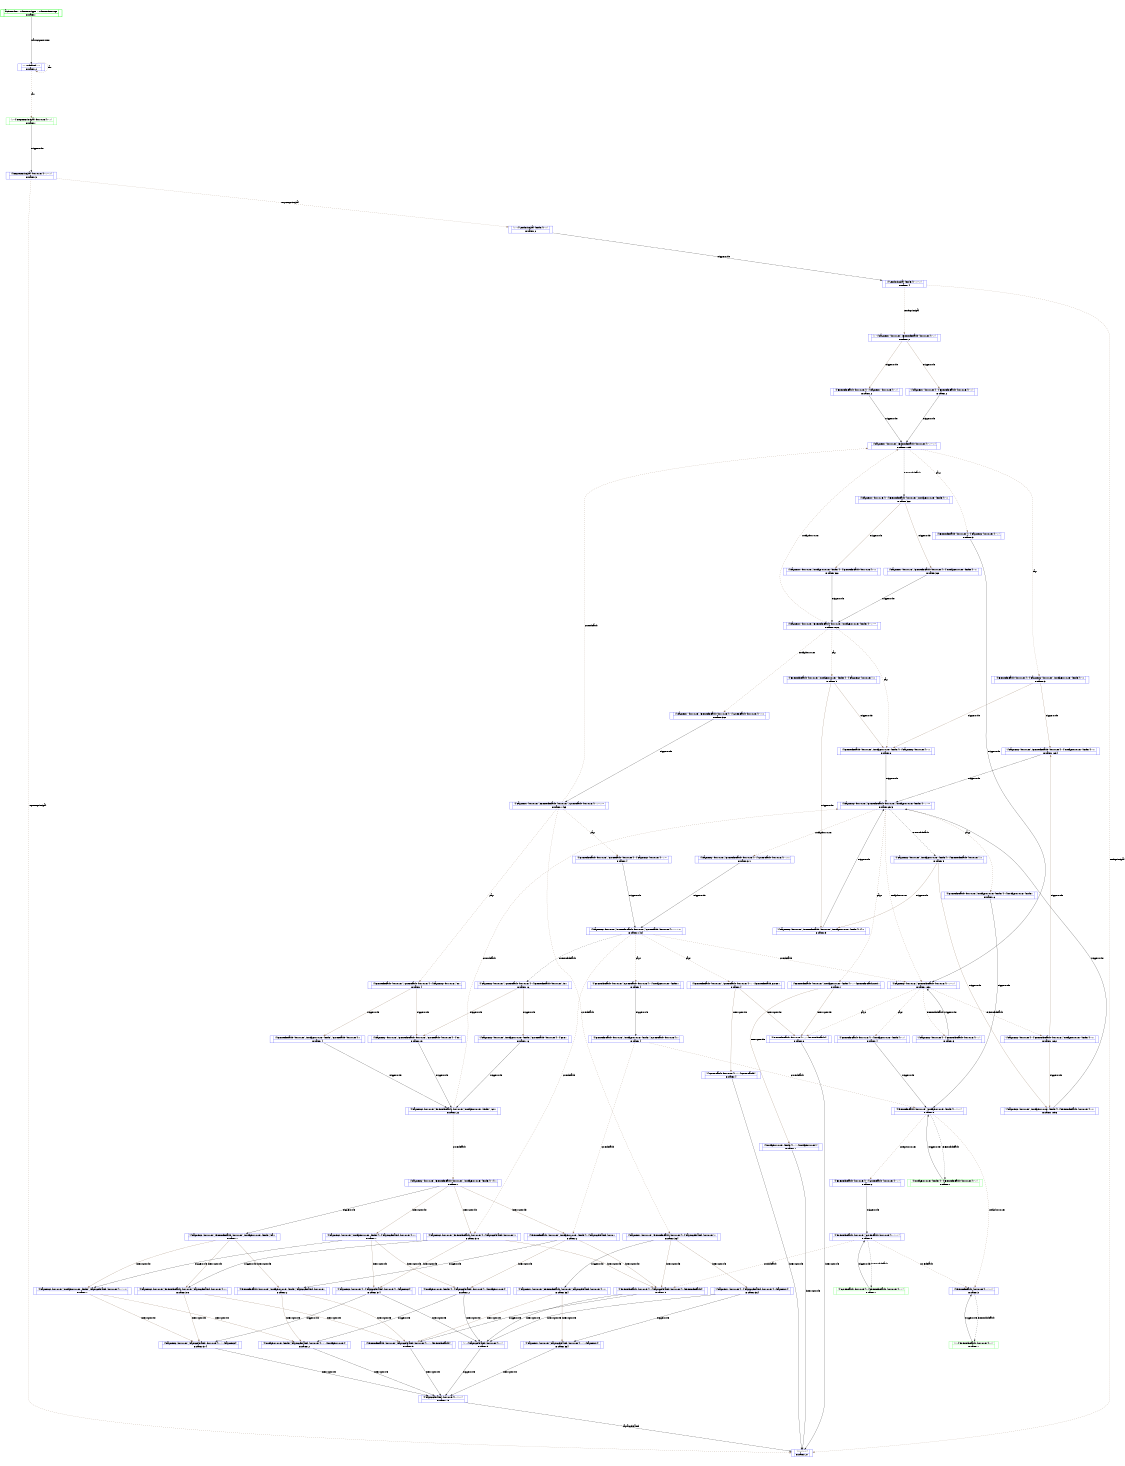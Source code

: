 digraph prob_graph { graph [page="8.5, 11",ratio=fill,size="7.5,10"];
 1 [shape=record, style="bold", color="green", fontsize=12, label="|{active_rules &#8614; rules_to_trigger &#8614; rules_to_interrupt\n|# states: 1}|"];
 2 [shape=record, color="blue", fontsize=12, label="|{\<\< undefined \>\>\n|# states: 2}|"];
 3 [shape=record, color="green", fontsize=12, label="|{(&empty;&#8614;\{(RequestPrincipal&#8614;borrower)\}&#8614;&empty;)\n|# states: 1}|"];
 4 [shape=record, color="blue", fontsize=12, label="|{(\{(RequestPrincipal&#8614;borrower)\}&#8614;&empty;&#8614;&empty;)\n|# states: 3}|"];
 5 [shape=record, color="blue", fontsize=12, label="|{(&empty;&#8614;\{(SendPrincipal&#8614;lender)\}&#8614;&empty;)\n|# states: 2}|"];
 6 [shape=record, color="blue", fontsize=12, label="|{(\{(SendPrincipal&#8614;lender)\}&#8614;&empty;&#8614;&empty;)\n|# states: 4}|"];
 22 [shape=record, color="blue", fontsize=12, label="|{(\{(Payment2&#8614;borrower),(NotifyBorrower&#8614;lender)\}&#8614;\{(EventOfDefault&#8614;borrower),(...\n|# states: 5}|"];
 34 [shape=record, color="blue", fontsize=12, label="|{(\{(Payment2&#8614;borrower),(CureDefault&#8614;borrower)\}&#8614;\{(EventOfDefault&#8614;borrower),(N...\n|# states: 16}|"];
 35 [shape=record, color="blue", fontsize=12, label="|{(\{(Payment2&#8614;borrower),(NotifyBorrower&#8614;lender),(CureDefault&#8614;borrower)\}&#8614;\{(Eve...\n|# states: 16}|"];
 26 [shape=record, color="blue", fontsize=12, label="|{(\{(Payment2&#8614;borrower)\}&#8614;\{(EventOfDefault&#8614;borrower),(NotifyBorrower&#8614;lender)\}&#8614;...\n|# states: 1092}|"];
 28 [shape=record, color="blue", fontsize=12, label="|{(\{(Payment2&#8614;borrower)\}&#8614;\{(EventOfDefault&#8614;borrower)\}&#8614;&empty;)\n|# states: 3}|"];
 24 [shape=record, color="blue", fontsize=12, label="|{(\{(Payment2&#8614;borrower),(NotifyBorrower&#8614;lender)\}&#8614;\{(EventOfDefault&#8614;borrower)\}&#8614;...\n|# states: 1096}|"];
 61 [shape=record, color="green", fontsize=12, label="|{(\{(NotifyBorrower&#8614;lender)\}&#8614;\{(EventOfDefault&#8614;borrower)\}&#8614;&empty;)\n|# states: 1}|"];
 63 [shape=record, color="green", fontsize=12, label="|{(\{(CureDefault&#8614;borrower)\}&#8614;\{(EventOfDefault&#8614;borrower)\}&#8614;&empty;)\n|# states: 1}|"];
 65 [shape=record, color="green", fontsize=12, label="|{(&empty;&#8614;\{(EventOfDefault&#8614;borrower)\}&#8614;&empty;)\n|# states: 1}|"];
 62 [shape=record, color="blue", fontsize=12, label="|{(\{(EventOfDefault&#8614;borrower),(CureDefault&#8614;borrower)\}&#8614;&empty;&#8614;&empty;)\n|# states: 5}|"];
 60 [shape=record, color="blue", fontsize=12, label="|{(\{(EventOfDefault&#8614;borrower)\}&#8614;\{(CureDefault&#8614;borrower)\}&#8614;&empty;)\n|# states: 2}|"];
 30 [shape=record, color="blue", fontsize=12, label="|{(\{(EventOfDefault&#8614;borrower),(NotifyBorrower&#8614;lender)\}&#8614;&empty;&#8614;&empty;)\n|# states: 8}|"];
 64 [shape=record, color="blue", fontsize=12, label="|{(\{(EventOfDefault&#8614;borrower)\}&#8614;&empty;&#8614;&empty;)\n|# states: 3}|"];
 29 [shape=record, color="blue", fontsize=12, label="|{(\{(EventOfDefault&#8614;borrower)\}&#8614;\{(NotifyBorrower&#8614;lender)\}&#8614;&empty;)\n|# states: 4}|"];
 67 [shape=record, color="blue", fontsize=12, label="|{(\{(EventOfDefault&#8614;borrower),(NotifyBorrower&#8614;lender),(CureDefault&#8614;borrower)\}...\n|# states: 4}|"];
 43 [shape=record, color="blue", fontsize=12, label="|{(\{(EventOfDefault&#8614;borrower),(NotifyBorrower&#8614;lender)\}&#8614;\{(PayAccelerated&#8614;borro...\n|# states: 2}|"];
 46 [shape=record, color="blue", fontsize=12, label="|{(\{(EventOfDefault&#8614;borrower),(NotifyBorrower&#8614;lender),(PayAccelerated&#8614;borrowe...\n|# states: 2}|"];
 47 [shape=record, color="blue", fontsize=12, label="|{(\{(NotifyBorrower&#8614;lender)\}&#8614;\{(PayAccelerated&#8614;borrower)\}&#8614;\{NotifyBorrower\})\n|# states: 2}|"];
 50 [shape=record, color="blue", fontsize=12, label="|{(\{(NotifyBorrower&#8614;lender),(PayAccelerated&#8614;borrower)\}&#8614;&empty;&#8614;\{NotifyBorrower\})\n|# states: 2}|"];
 27 [shape=record, color="blue", fontsize=12, label="|{(\{(EventOfDefault&#8614;borrower)\}&#8614;&empty;&#8614;\{EventOfDefault\})\n|# states: 8}|"];
 66 [shape=record, color="blue", fontsize=12, label="|{(\{(EventOfDefault&#8614;borrower),(CureDefault&#8614;borrower)\}&#8614;\{(NotifyBorrower&#8614;lender...\n|# states: 4}|"];
 32 [shape=record, color="blue", fontsize=12, label="|{(\{(EventOfDefault&#8614;borrower),(NotifyBorrower&#8614;lender)\}&#8614;\{(NotifyBorrower&#8614;lende...\n|# states: 6}|"];
 68 [shape=record, color="blue", fontsize=12, label="|{(\{(EventOfDefault&#8614;borrower),(CureDefault&#8614;borrower)\}&#8614;&empty;&#8614;\{EventOfDefault,CureD...\n|# states: 4}|"];
 69 [shape=record, color="blue", fontsize=12, label="|{(\{(CureDefault&#8614;borrower)\}&#8614;&empty;&#8614;\{CureDefault\})\n|# states: 4}|"];
 31 [shape=record, color="blue", fontsize=12, label="|{(\{(EventOfDefault&#8614;borrower),(NotifyBorrower&#8614;lender)\}&#8614;&empty;&#8614;\{EventOfDefault,Noti...\n|# states: 7}|"];
 33 [shape=record, color="blue", fontsize=12, label="|{(\{(NotifyBorrower&#8614;lender)\}&#8614;&empty;&#8614;\{NotifyBorrower\})\n|# states: 7}|"];
 21 [shape=record, color="blue", fontsize=12, label="|{(\{(Payment2&#8614;borrower),(EventOfDefault&#8614;borrower)\}&#8614;\{(CureDefault&#8614;borrower)\}&#8614;&empty;...\n|# states: 371}|"];
 58 [shape=record, color="blue", fontsize=12, label="|{(\{(EventOfDefault&#8614;borrower),(CureDefault&#8614;borrower)\}&#8614;\{(Payment2&#8614;borrower),(N...\n|# states: 4}|"];
 36 [shape=record, color="blue", fontsize=12, label="|{(\{(Payment2&#8614;borrower),(EventOfDefault&#8614;borrower),(CureDefault&#8614;borrower)\}&#8614;\{(N...\n|# states: 19}|"];
 59 [shape=record, color="blue", fontsize=12, label="|{(\{(EventOfDefault&#8614;borrower),(NotifyBorrower&#8614;lender),(CureDefault&#8614;borrower)\}...\n|# states: 4}|"];
 38 [shape=record, color="blue", fontsize=12, label="|{(\{(EventOfDefault&#8614;borrower)\}&#8614;\{(PayAccelerated&#8614;borrower)\}&#8614;\{EventOfDefault\})\n|# states: 9}|"];
 41 [shape=record, color="blue", fontsize=12, label="|{(\{(Payment2&#8614;borrower),(EventOfDefault&#8614;borrower),(NotifyBorrower&#8614;lender),(Cu...\n|# states: 22}|"];
 42 [shape=record, color="blue", fontsize=12, label="|{(\{(Payment2&#8614;borrower),(EventOfDefault&#8614;borrower),(NotifyBorrower&#8614;lender)\}&#8614;\{(...\n|# states: 7}|"];
 44 [shape=record, color="blue", fontsize=12, label="|{(\{(Payment2&#8614;borrower),(EventOfDefault&#8614;borrower),(NotifyBorrower&#8614;lender),(Pa...\n|# states: 7}|"];
 45 [shape=record, color="blue", fontsize=12, label="|{(\{(Payment2&#8614;borrower),(NotifyBorrower&#8614;lender)\}&#8614;\{(PayAccelerated&#8614;borrower)\}&#8614;...\n|# states: 7}|"];
 48 [shape=record, color="blue", fontsize=12, label="|{(\{(Payment2&#8614;borrower),(NotifyBorrower&#8614;lender),(PayAccelerated&#8614;borrower)\}&#8614;&empty;&#8614;...\n|# states: 7}|"];
 49 [shape=record, color="blue", fontsize=12, label="|{(\{(EventOfDefault&#8614;borrower),(PayAccelerated&#8614;borrower)\}&#8614;&empty;&#8614;\{EventOfDefault\})\n|# states: 9}|"];
 51 [shape=record, color="blue", fontsize=12, label="|{(&empty;&#8614;\{(PayAccelerated&#8614;borrower)\}&#8614;&empty;)\n|# states: 5}|"];
 52 [shape=record, color="blue", fontsize=12, label="|{(\{(PayAccelerated&#8614;borrower)\}&#8614;&empty;&#8614;&empty;)\n|# states: 15}|"];
 7 [shape=record, color="blue", fontsize=12, label="|{(&empty;&#8614;&empty;&#8614;&empty;)\n|# states: 27}|"];
 55 [shape=record, color="blue", fontsize=12, label="|{(\{(EventOfDefault&#8614;borrower),(NotifyBorrower&#8614;lender)\}&#8614;\{(Payment2&#8614;borrower),(...\n|# states: 5}|"];
 25 [shape=record, color="blue", fontsize=12, label="|{(\{(Payment2&#8614;borrower),(EventOfDefault&#8614;borrower),(NotifyBorrower&#8614;lender)\}&#8614;\{(...\n|# states: 9}|"];
 16 [shape=record, color="blue", fontsize=12, label="|{(\{(EventOfDefault&#8614;borrower)\}&#8614;\{(Payment2&#8614;borrower),(NotifyBorrower&#8614;lender)\}&#8614;...\n|# states: 3}|"];
 17 [shape=record, color="blue", fontsize=12, label="|{(\{(Payment2&#8614;borrower),(EventOfDefault&#8614;borrower)\}&#8614;&empty;&#8614;&empty;)\n|# states: 1830}|"];
 18 [shape=record, color="blue", fontsize=12, label="|{(\{(Payment2&#8614;borrower),(EventOfDefault&#8614;borrower)\}&#8614;\{(NotifyBorrower&#8614;lender)\}&#8614;...\n|# states: 1094}|"];
 19 [shape=record, color="blue", fontsize=12, label="|{(\{(EventOfDefault&#8614;borrower),(NotifyBorrower&#8614;lender)\}&#8614;\{(Payment2&#8614;borrower)\}&#8614;...\n|# states: 8}|"];
 20 [shape=record, color="blue", fontsize=12, label="|{(\{(Payment2&#8614;borrower),(EventOfDefault&#8614;borrower),(NotifyBorrower&#8614;lender)\}&#8614;&empty;&#8614;...\n|# states: 2573}|"];
 70 [shape=record, color="blue", fontsize=12, label="|{(\{(EventOfDefault&#8614;borrower),(CureDefault&#8614;borrower)\}&#8614;\{(Payment2&#8614;borrower)\}&#8614;&empty;...\n|# states: 4}|"];
 23 [shape=record, color="blue", fontsize=12, label="|{(\{(Payment2&#8614;borrower),(EventOfDefault&#8614;borrower),(CureDefault&#8614;borrower)\}&#8614;&empty;&#8614;&empty;...\n|# states: 1484}|"];
 37 [shape=record, color="blue", fontsize=12, label="|{(\{(Payment2&#8614;borrower),(EventOfDefault&#8614;borrower)\}&#8614;\{(PayAccelerated&#8614;borrower)...\n|# states: 378}|"];
 39 [shape=record, color="blue", fontsize=12, label="|{(\{(Payment2&#8614;borrower),(EventOfDefault&#8614;borrower),(PayAccelerated&#8614;borrower)\}&#8614;...\n|# states: 378}|"];
 40 [shape=record, color="blue", fontsize=12, label="|{(\{(Payment2&#8614;borrower)\}&#8614;\{(PayAccelerated&#8614;borrower)\}&#8614;\{Payment2\})\n|# states: 374}|"];
 53 [shape=record, color="blue", fontsize=12, label="|{(\{(Payment2&#8614;borrower),(PayAccelerated&#8614;borrower)\}&#8614;&empty;&#8614;\{Payment2\})\n|# states: 374}|"];
 15 [shape=record, color="blue", fontsize=12, label="|{(\{(EventOfDefault&#8614;borrower)\}&#8614;\{(Payment2&#8614;borrower)\}&#8614;&empty;)\n|# states: 3}|"];
 71 [shape=record, color="blue", fontsize=12, label="|{(\{(Payment1&#8614;borrower),(EventOfDefault&#8614;borrower)\}&#8614;\{(PayAccelerated&#8614;borrower)...\n|# states: 364}|"];
 72 [shape=record, color="blue", fontsize=12, label="|{(\{(Payment1&#8614;borrower),(EventOfDefault&#8614;borrower),(PayAccelerated&#8614;borrower)\}&#8614;...\n|# states: 364}|"];
 73 [shape=record, color="blue", fontsize=12, label="|{(\{(Payment1&#8614;borrower)\}&#8614;\{(PayAccelerated&#8614;borrower)\}&#8614;\{Payment1\})\n|# states: 364}|"];
 74 [shape=record, color="blue", fontsize=12, label="|{(\{(Payment1&#8614;borrower),(PayAccelerated&#8614;borrower)\}&#8614;&empty;&#8614;\{Payment1\})\n|# states: 364}|"];
 8 [shape=record, color="blue", fontsize=12, label="|{(&empty;&#8614;\{(Payment1&#8614;borrower),(EventOfDefault&#8614;borrower)\}&#8614;&empty;)\n|# states: 2}|"];
 9 [shape=record, color="blue", fontsize=12, label="|{(\{(Payment1&#8614;borrower)\}&#8614;\{(EventOfDefault&#8614;borrower)\}&#8614;&empty;)\n|# states: 2}|"];
 10 [shape=record, color="blue", fontsize=12, label="|{(\{(EventOfDefault&#8614;borrower)\}&#8614;\{(Payment1&#8614;borrower)\}&#8614;&empty;)\n|# states: 2}|"];
 12 [shape=record, color="blue", fontsize=12, label="|{(\{(Payment1&#8614;borrower)\}&#8614;\{(EventOfDefault&#8614;borrower),(NotifyBorrower&#8614;lender)\}&#8614;...\n|# states: 368}|"];
 13 [shape=record, color="blue", fontsize=12, label="|{(\{(Payment1&#8614;borrower),(NotifyBorrower&#8614;lender)\}&#8614;\{(EventOfDefault&#8614;borrower)\}&#8614;...\n|# states: 368}|"];
 14 [shape=record, color="blue", fontsize=12, label="|{(\{(Payment1&#8614;borrower),(EventOfDefault&#8614;borrower)\}&#8614;\{(NotifyBorrower&#8614;lender)\}&#8614;...\n|# states: 368}|"];
 54 [shape=record, color="blue", fontsize=12, label="|{(\{(Payment1&#8614;borrower),(EventOfDefault&#8614;borrower),(NotifyBorrower&#8614;lender)\}&#8614;&empty;&#8614;...\n|# states: 1826}|"];
 56 [shape=record, color="blue", fontsize=12, label="|{(\{(Payment1&#8614;borrower),(EventOfDefault&#8614;borrower)\}&#8614;\{(CureDefault&#8614;borrower)\}&#8614;&empty;...\n|# states: 368}|"];
 57 [shape=record, color="blue", fontsize=12, label="|{(\{(Payment1&#8614;borrower),(EventOfDefault&#8614;borrower),(CureDefault&#8614;borrower)\}&#8614;&empty;&#8614;&empty;...\n|# states: 1463}|"];
 11 [shape=record, color="blue", fontsize=12, label="|{(\{(Payment1&#8614;borrower),(EventOfDefault&#8614;borrower)\}&#8614;&empty;&#8614;&empty;)\n|# states: 1099}|"];


 1 ->  2 [color="black", label="start_cspm_MAIN", fontsize=12];
 2 ->  2 [color="#806040",style="dashed", label="tau", fontsize=12];
 2 ->  3 [color="#806040",style="dashed", label="tau", fontsize=12];
 3 ->  4 [color="black", label="trigger_rule", fontsize=12];
 4 ->  5 [color="#806040",style="dashed", label="request_principal", fontsize=12];
 5 ->  6 [color="black", label="trigger_rule", fontsize=12];
 4 ->  7 [color="#806040",style="dashed", label="request_principal", fontsize=12];
 6 ->  8 [color="#806040",style="dashed", label="send_principal", fontsize=12];
 8 ->  9 [color="#806040", label="trigger_rule", fontsize=12];
 8 ->  10 [color="#806040", label="trigger_rule", fontsize=12];
 6 ->  7 [color="#806040",style="dashed", label="send_principal", fontsize=12];
 9 ->  11 [color="black", label="trigger_rule", fontsize=12];
 10 ->  11 [color="black", label="trigger_rule", fontsize=12];
 11 ->  12 [color="black",style="dashed", label="event_of_default", fontsize=12];
 12 ->  13 [color="#806040", label="trigger_rule", fontsize=12];
 12 ->  14 [color="#806040", label="trigger_rule", fontsize=12];
 13 ->  54 [color="black", label="trigger_rule", fontsize=12];
 14 ->  54 [color="black", label="trigger_rule", fontsize=12];
 11 ->  15 [color="#806040",style="dashed", label="pay1", fontsize=12];
 11 ->  16 [color="#806040",style="dashed", label="pay1", fontsize=12];
 15 ->  17 [color="black", label="trigger_rule", fontsize=12];
 16 ->  18 [color="#806040", label="trigger_rule", fontsize=12];
 16 ->  19 [color="#806040", label="trigger_rule", fontsize=12];
 17 ->  26 [color="#806040",style="dashed", label="event_of_default", fontsize=12];
 18 ->  20 [color="black", label="trigger_rule", fontsize=12];
 19 ->  20 [color="black", label="trigger_rule", fontsize=12];
 20 ->  21 [color="#806040",style="dashed", label="notify_borrower", fontsize=12];
 20 ->  22 [color="black",style="dashed", label="event_of_default", fontsize=12];
 21 ->  23 [color="black", label="trigger_rule", fontsize=12];
 22 ->  24 [color="#806040", label="trigger_rule", fontsize=12];
 22 ->  25 [color="#806040", label="trigger_rule", fontsize=12];
 23 ->  34 [color="black",style="dashed", label="event_of_default", fontsize=12];
 23 ->  17 [color="#806040",style="dashed", label="cure_default", fontsize=12];
 24 ->  20 [color="black", label="trigger_rule", fontsize=12];
 25 ->  20 [color="black", label="trigger_rule", fontsize=12];
 20 ->  17 [color="#806040",style="dashed", label="notify_borrower", fontsize=12];
 26 ->  24 [color="#806040", label="trigger_rule", fontsize=12];
 26 ->  18 [color="#806040", label="trigger_rule", fontsize=12];
 17 ->  27 [color="#806040",style="dashed", label="pay2", fontsize=12];
 17 ->  28 [color="#806040",style="dashed", label="event_of_default", fontsize=12];
 27 ->  7 [color="black", label="interrupt_rule", fontsize=12];
 28 ->  17 [color="black", label="trigger_rule", fontsize=12];
 17 ->  29 [color="#806040",style="dashed", label="pay2", fontsize=12];
 29 ->  30 [color="black", label="trigger_rule", fontsize=12];
 20 ->  31 [color="#806040",style="dashed", label="pay2", fontsize=12];
 20 ->  32 [color="#806040",style="dashed", label="pay2", fontsize=12];
 31 ->  27 [color="#806040", label="interrupt_rule", fontsize=12];
 31 ->  33 [color="#806040", label="interrupt_rule", fontsize=12];
 32 ->  30 [color="black", label="trigger_rule", fontsize=12];
 33 ->  7 [color="black", label="interrupt_rule", fontsize=12];
 34 ->  35 [color="#806040", label="trigger_rule", fontsize=12];
 34 ->  36 [color="#806040", label="trigger_rule", fontsize=12];
 35 ->  41 [color="black", label="trigger_rule", fontsize=12];
 36 ->  41 [color="black", label="trigger_rule", fontsize=12];
 23 ->  37 [color="#806040",style="dashed", label="cure_default", fontsize=12];
 37 ->  38 [color="#806040", label="interrupt_rule", fontsize=12];
 37 ->  39 [color="black", label="trigger_rule", fontsize=12];
 37 ->  40 [color="#806040", label="interrupt_rule", fontsize=12];
 38 ->  49 [color="black", label="trigger_rule", fontsize=12];
 38 ->  51 [color="black", label="interrupt_rule", fontsize=12];
 39 ->  49 [color="#806040", label="interrupt_rule", fontsize=12];
 39 ->  53 [color="#806040", label="interrupt_rule", fontsize=12];
 40 ->  51 [color="black", label="interrupt_rule", fontsize=12];
 40 ->  53 [color="black", label="trigger_rule", fontsize=12];
 41 ->  42 [color="#806040",style="dashed", label="cure_default", fontsize=12];
 42 ->  43 [color="#806040", label="interrupt_rule", fontsize=12];
 42 ->  44 [color="black", label="trigger_rule", fontsize=12];
 42 ->  37 [color="#806040", label="interrupt_rule", fontsize=12];
 42 ->  45 [color="#806040", label="interrupt_rule", fontsize=12];
 43 ->  46 [color="black", label="trigger_rule", fontsize=12];
 43 ->  38 [color="#806040", label="interrupt_rule", fontsize=12];
 43 ->  47 [color="#806040", label="interrupt_rule", fontsize=12];
 44 ->  46 [color="#806040", label="interrupt_rule", fontsize=12];
 44 ->  39 [color="#806040", label="interrupt_rule", fontsize=12];
 44 ->  48 [color="#806040", label="interrupt_rule", fontsize=12];
 45 ->  47 [color="#806040", label="interrupt_rule", fontsize=12];
 45 ->  48 [color="black", label="trigger_rule", fontsize=12];
 45 ->  40 [color="#806040", label="interrupt_rule", fontsize=12];
 46 ->  49 [color="#806040", label="interrupt_rule", fontsize=12];
 46 ->  50 [color="#806040", label="interrupt_rule", fontsize=12];
 47 ->  50 [color="black", label="trigger_rule", fontsize=12];
 47 ->  51 [color="black", label="interrupt_rule", fontsize=12];
 48 ->  50 [color="#806040", label="interrupt_rule", fontsize=12];
 48 ->  53 [color="#806040", label="interrupt_rule", fontsize=12];
 49 ->  52 [color="black", label="interrupt_rule", fontsize=12];
 50 ->  52 [color="black", label="interrupt_rule", fontsize=12];
 51 ->  52 [color="black", label="trigger_rule", fontsize=12];
 52 ->  7 [color="black", label="pay_accelerated", fontsize=12];
 53 ->  52 [color="black", label="interrupt_rule", fontsize=12];
 41 ->  20 [color="#806040",style="dashed", label="cure_default", fontsize=12];
 54 ->  55 [color="#806040",style="dashed", label="pay1", fontsize=12];
 54 ->  56 [color="#806040",style="dashed", label="notify_borrower", fontsize=12];
 55 ->  25 [color="#806040", label="trigger_rule", fontsize=12];
 55 ->  19 [color="#806040", label="trigger_rule", fontsize=12];
 56 ->  57 [color="black", label="trigger_rule", fontsize=12];
 57 ->  58 [color="#806040",style="dashed", label="pay1", fontsize=12];
 57 ->  11 [color="#806040",style="dashed", label="cure_default", fontsize=12];
 58 ->  36 [color="#806040", label="trigger_rule", fontsize=12];
 58 ->  59 [color="#806040", label="trigger_rule", fontsize=12];
 59 ->  41 [color="black", label="trigger_rule", fontsize=12];
 30 ->  60 [color="#806040",style="dashed", label="notify_borrower", fontsize=12];
 30 ->  61 [color="black",style="dashed", label="event_of_default", fontsize=12];
 60 ->  62 [color="black", label="trigger_rule", fontsize=12];
 61 ->  30 [color="black", label="trigger_rule", fontsize=12];
 62 ->  63 [color="black",style="dashed", label="event_of_default", fontsize=12];
 62 ->  64 [color="#806040",style="dashed", label="cure_default", fontsize=12];
 63 ->  62 [color="black", label="trigger_rule", fontsize=12];
 64 ->  65 [color="black",style="dashed", label="event_of_default", fontsize=12];
 65 ->  64 [color="black", label="trigger_rule", fontsize=12];
 62 ->  38 [color="#806040",style="dashed", label="cure_default", fontsize=12];
 30 ->  64 [color="#806040",style="dashed", label="notify_borrower", fontsize=12];
 23 ->  68 [color="#806040",style="dashed", label="pay2", fontsize=12];
 23 ->  66 [color="#806040",style="dashed", label="pay2", fontsize=12];
 66 ->  67 [color="black", label="trigger_rule", fontsize=12];
 67 ->  30 [color="#806040",style="dashed", label="cure_default", fontsize=12];
 67 ->  43 [color="#806040",style="dashed", label="cure_default", fontsize=12];
 68 ->  69 [color="#806040", label="interrupt_rule", fontsize=12];
 68 ->  27 [color="#806040", label="interrupt_rule", fontsize=12];
 69 ->  7 [color="black", label="interrupt_rule", fontsize=12];
 54 ->  19 [color="#806040",style="dashed", label="pay1", fontsize=12];
 57 ->  70 [color="#806040",style="dashed", label="pay1", fontsize=12];
 70 ->  23 [color="black", label="trigger_rule", fontsize=12];
 57 ->  71 [color="#806040",style="dashed", label="cure_default", fontsize=12];
 71 ->  38 [color="#806040", label="interrupt_rule", fontsize=12];
 71 ->  72 [color="black", label="trigger_rule", fontsize=12];
 71 ->  73 [color="#806040", label="interrupt_rule", fontsize=12];
 72 ->  49 [color="#806040", label="interrupt_rule", fontsize=12];
 72 ->  74 [color="#806040", label="interrupt_rule", fontsize=12];
 73 ->  51 [color="black", label="interrupt_rule", fontsize=12];
 73 ->  74 [color="black", label="trigger_rule", fontsize=12];
 74 ->  52 [color="black", label="interrupt_rule", fontsize=12];
 54 ->  11 [color="#806040",style="dashed", label="notify_borrower", fontsize=12];

}
